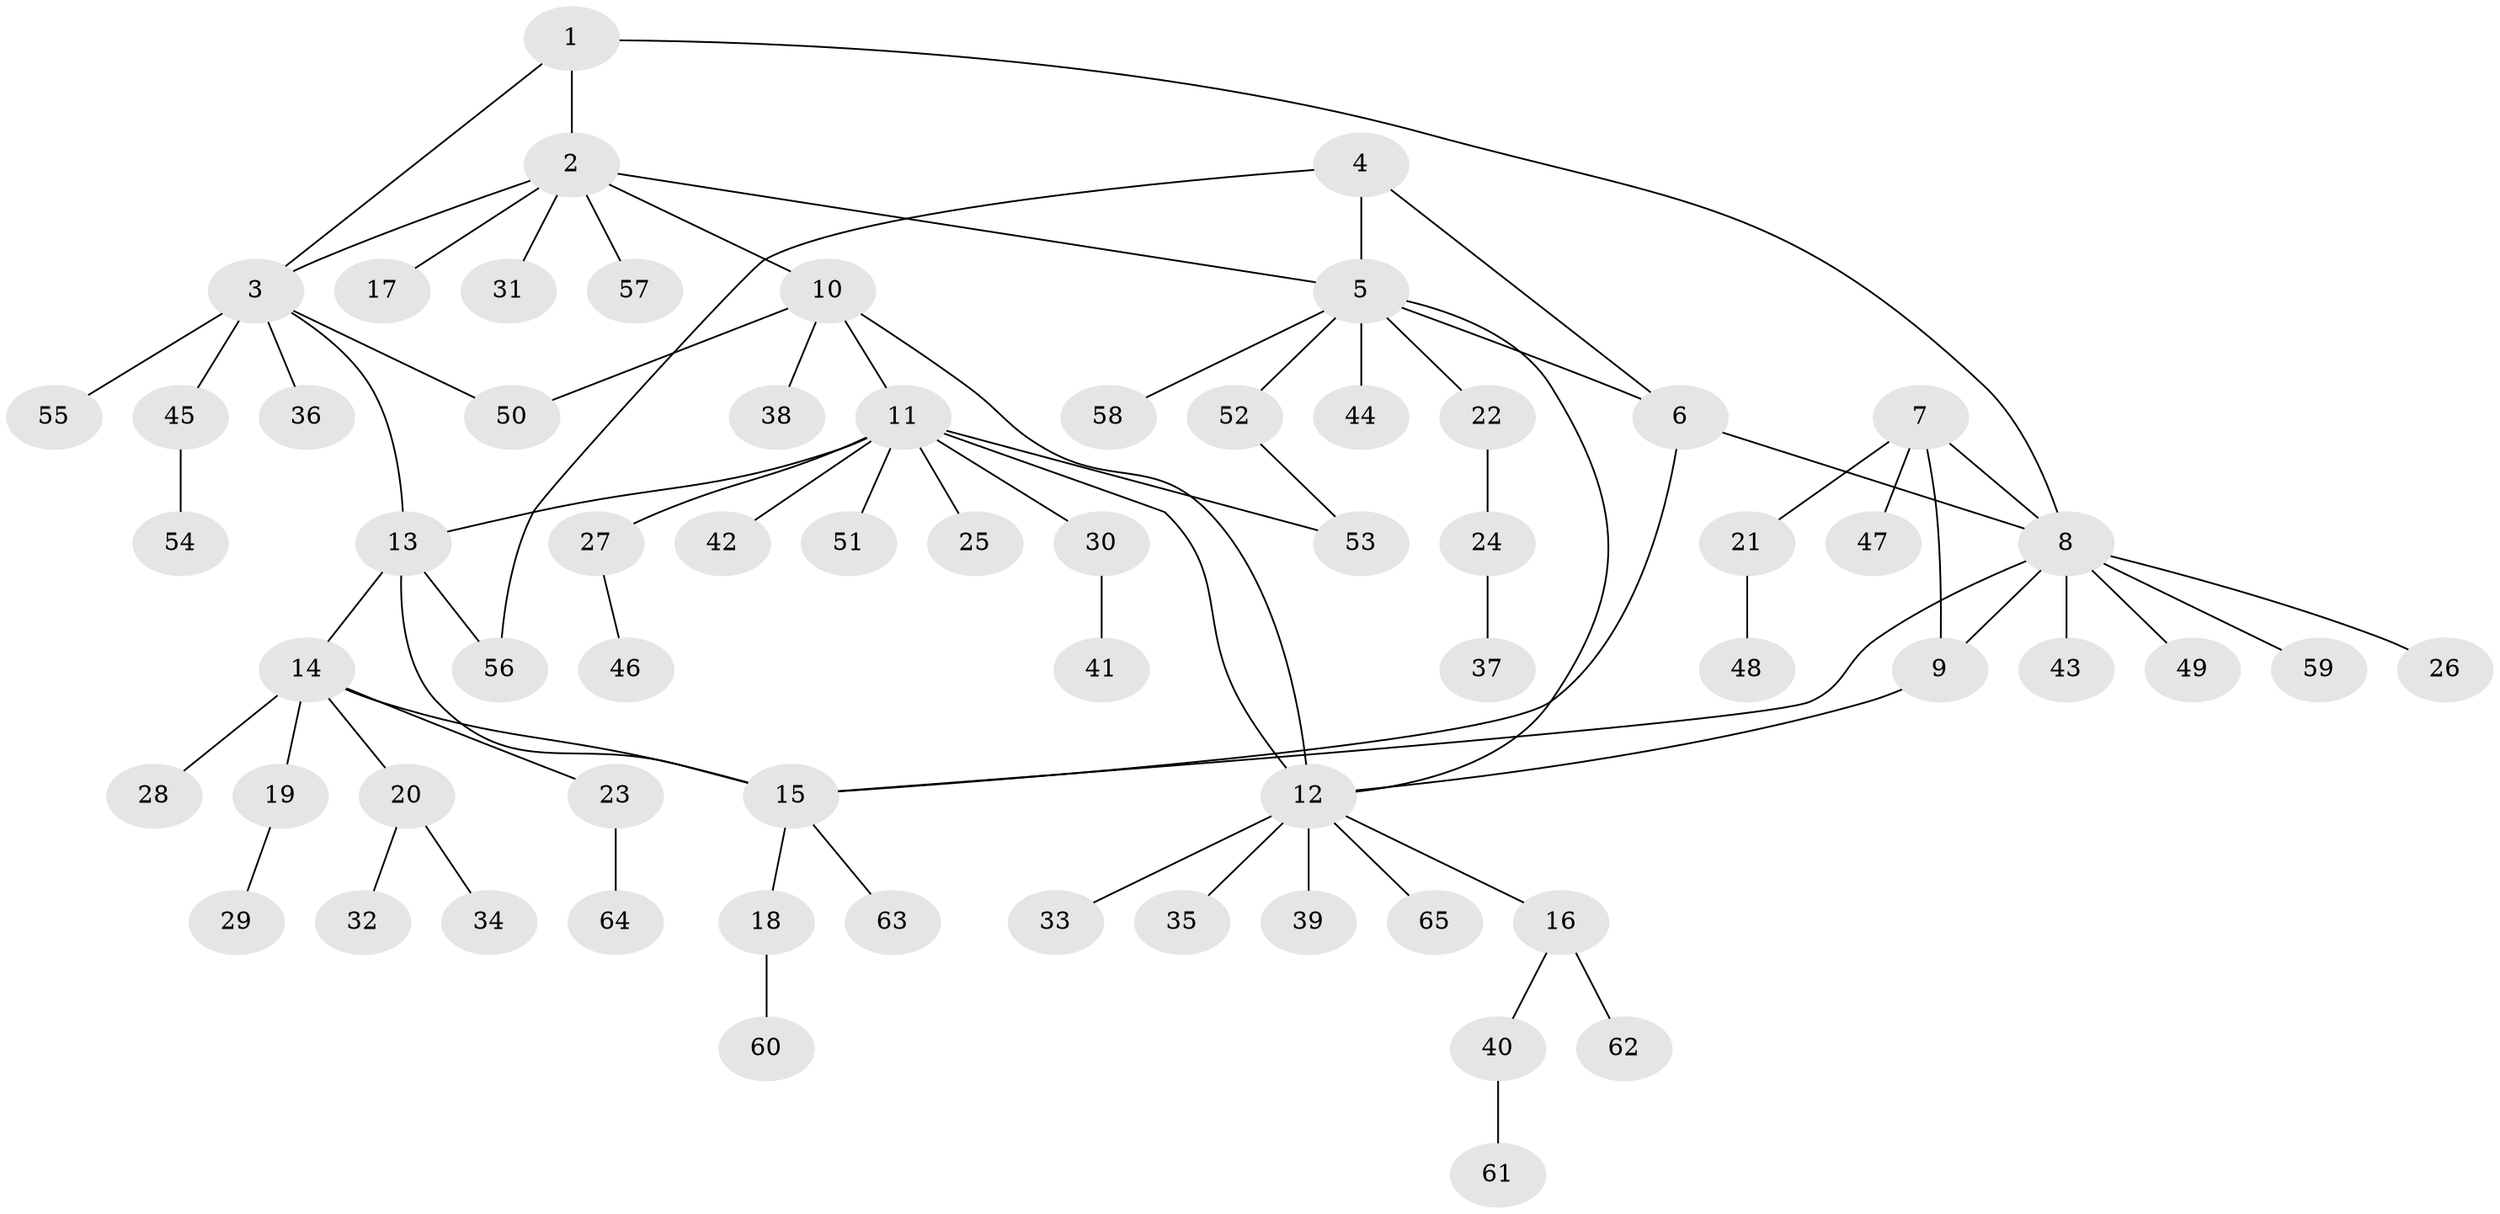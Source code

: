// Generated by graph-tools (version 1.1) at 2025/11/02/27/25 16:11:31]
// undirected, 65 vertices, 78 edges
graph export_dot {
graph [start="1"]
  node [color=gray90,style=filled];
  1;
  2;
  3;
  4;
  5;
  6;
  7;
  8;
  9;
  10;
  11;
  12;
  13;
  14;
  15;
  16;
  17;
  18;
  19;
  20;
  21;
  22;
  23;
  24;
  25;
  26;
  27;
  28;
  29;
  30;
  31;
  32;
  33;
  34;
  35;
  36;
  37;
  38;
  39;
  40;
  41;
  42;
  43;
  44;
  45;
  46;
  47;
  48;
  49;
  50;
  51;
  52;
  53;
  54;
  55;
  56;
  57;
  58;
  59;
  60;
  61;
  62;
  63;
  64;
  65;
  1 -- 2;
  1 -- 3;
  1 -- 8;
  2 -- 3;
  2 -- 5;
  2 -- 10;
  2 -- 17;
  2 -- 31;
  2 -- 57;
  3 -- 13;
  3 -- 36;
  3 -- 45;
  3 -- 50;
  3 -- 55;
  4 -- 5;
  4 -- 6;
  4 -- 56;
  5 -- 6;
  5 -- 12;
  5 -- 22;
  5 -- 44;
  5 -- 52;
  5 -- 58;
  6 -- 8;
  6 -- 15;
  7 -- 8;
  7 -- 9;
  7 -- 21;
  7 -- 47;
  8 -- 9;
  8 -- 15;
  8 -- 26;
  8 -- 43;
  8 -- 49;
  8 -- 59;
  9 -- 12;
  10 -- 11;
  10 -- 12;
  10 -- 38;
  10 -- 50;
  11 -- 12;
  11 -- 13;
  11 -- 25;
  11 -- 27;
  11 -- 30;
  11 -- 42;
  11 -- 51;
  11 -- 53;
  12 -- 16;
  12 -- 33;
  12 -- 35;
  12 -- 39;
  12 -- 65;
  13 -- 14;
  13 -- 15;
  13 -- 56;
  14 -- 15;
  14 -- 19;
  14 -- 20;
  14 -- 23;
  14 -- 28;
  15 -- 18;
  15 -- 63;
  16 -- 40;
  16 -- 62;
  18 -- 60;
  19 -- 29;
  20 -- 32;
  20 -- 34;
  21 -- 48;
  22 -- 24;
  23 -- 64;
  24 -- 37;
  27 -- 46;
  30 -- 41;
  40 -- 61;
  45 -- 54;
  52 -- 53;
}
